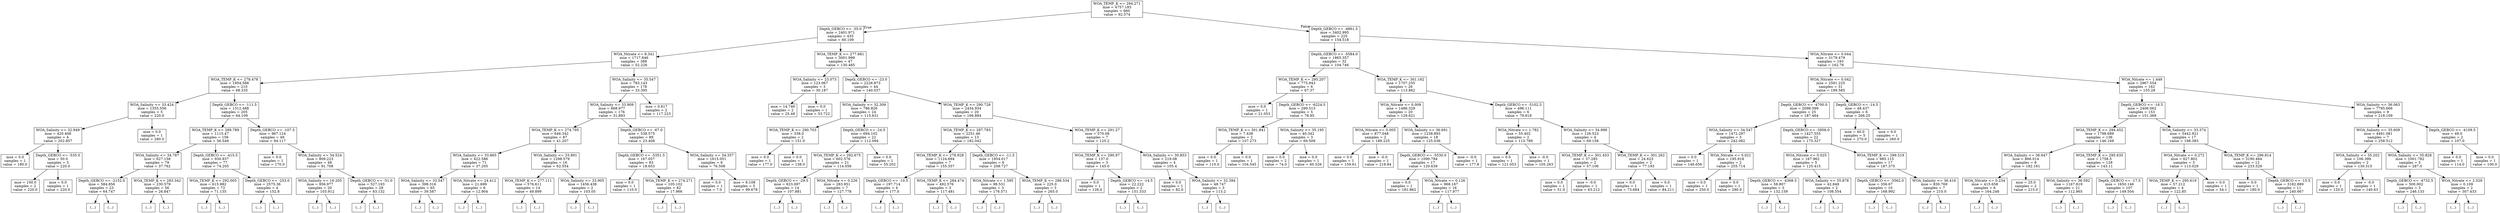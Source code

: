 digraph Tree {
node [shape=box] ;
0 [label="WOA_TEMP_K <= 294.271\nmse = 4757.183\nsamples = 660\nvalue = 92.574"] ;
1 [label="Depth_GEBCO <= -35.0\nmse = 2401.971\nsamples = 435\nvalue = 60.109"] ;
0 -> 1 [labeldistance=2.5, labelangle=45, headlabel="True"] ;
2 [label="WOA_Nitrate <= 8.341\nmse = 1717.846\nsamples = 388\nvalue = 52.226"] ;
1 -> 2 ;
3 [label="WOA_TEMP_K <= 278.478\nmse = 1954.588\nsamples = 210\nvalue = 68.335"] ;
2 -> 3 ;
4 [label="WOA_Salinity <= 33.424\nmse = 1355.556\nsamples = 5\nvalue = 220.0"] ;
3 -> 4 ;
5 [label="WOA_Salinity <= 32.949\nmse = 420.408\nsamples = 4\nvalue = 202.857"] ;
4 -> 5 ;
6 [label="mse = 0.0\nsamples = 1\nvalue = 180.0"] ;
5 -> 6 ;
7 [label="Depth_GEBCO <= -535.0\nmse = 50.0\nsamples = 3\nvalue = 220.0"] ;
5 -> 7 ;
8 [label="mse = 100.0\nsamples = 2\nvalue = 220.0"] ;
7 -> 8 ;
9 [label="mse = 0.0\nsamples = 1\nvalue = 220.0"] ;
7 -> 9 ;
10 [label="mse = 0.0\nsamples = 1\nvalue = 280.0"] ;
4 -> 10 ;
11 [label="Depth_GEBCO <= -111.5\nmse = 1312.488\nsamples = 205\nvalue = 64.109"] ;
3 -> 11 ;
12 [label="WOA_TEMP_K <= 289.789\nmse = 1115.47\nsamples = 156\nvalue = 56.549"] ;
11 -> 12 ;
13 [label="WOA_Salinity <= 34.787\nmse = 627.158\nsamples = 79\nvalue = 37.762"] ;
12 -> 13 ;
14 [label="Depth_GEBCO <= -2152.0\nmse = 584.856\nsamples = 23\nvalue = 64.747"] ;
13 -> 14 ;
15 [label="(...)"] ;
14 -> 15 ;
40 [label="(...)"] ;
14 -> 40 ;
57 [label="WOA_TEMP_K <= 283.342\nmse = 230.579\nsamples = 56\nvalue = 26.847"] ;
13 -> 57 ;
58 [label="(...)"] ;
57 -> 58 ;
75 [label="(...)"] ;
57 -> 75 ;
136 [label="Depth_GEBCO <= -415.5\nmse = 930.937\nsamples = 77\nvalue = 74.205"] ;
12 -> 136 ;
137 [label="WOA_TEMP_K <= 292.005\nmse = 615.982\nsamples = 73\nvalue = 71.135"] ;
136 -> 137 ;
138 [label="(...)"] ;
137 -> 138 ;
199 [label="(...)"] ;
137 -> 199 ;
264 [label="Depth_GEBCO <= -253.0\nmse = 2575.36\nsamples = 4\nvalue = 152.8"] ;
136 -> 264 ;
265 [label="(...)"] ;
264 -> 265 ;
268 [label="(...)"] ;
264 -> 268 ;
269 [label="Depth_GEBCO <= -107.5\nmse = 967.124\nsamples = 49\nvalue = 94.117"] ;
11 -> 269 ;
270 [label="mse = 0.0\nsamples = 1\nvalue = 170.0"] ;
269 -> 270 ;
271 [label="WOA_Salinity <= 34.524\nmse = 809.223\nsamples = 48\nvalue = 91.708"] ;
269 -> 271 ;
272 [label="WOA_Salinity <= 16.205\nmse = 956.977\nsamples = 20\nvalue = 103.912"] ;
271 -> 272 ;
273 [label="(...)"] ;
272 -> 273 ;
276 [label="(...)"] ;
272 -> 276 ;
311 [label="Depth_GEBCO <= -51.0\nmse = 527.193\nsamples = 28\nvalue = 83.132"] ;
271 -> 311 ;
312 [label="(...)"] ;
311 -> 312 ;
329 [label="(...)"] ;
311 -> 329 ;
352 [label="WOA_Salinity <= 35.547\nmse = 783.143\nsamples = 178\nvalue = 33.395"] ;
2 -> 352 ;
353 [label="WOA_Salinity <= 33.909\nmse = 668.977\nsamples = 176\nvalue = 31.893"] ;
352 -> 353 ;
354 [label="WOA_TEMP_K <= 274.795\nmse = 646.342\nsamples = 87\nvalue = 41.207"] ;
353 -> 354 ;
355 [label="WOA_Salinity <= 33.865\nmse = 422.586\nsamples = 71\nvalue = 37.205"] ;
354 -> 355 ;
356 [label="WOA_Salinity <= 33.547\nmse = 398.316\nsamples = 65\nvalue = 39.587"] ;
355 -> 356 ;
357 [label="(...)"] ;
356 -> 357 ;
388 [label="(...)"] ;
356 -> 388 ;
439 [label="WOA_Nitrate <= 24.412\nmse = 21.699\nsamples = 6\nvalue = 12.904"] ;
355 -> 439 ;
440 [label="(...)"] ;
439 -> 440 ;
443 [label="(...)"] ;
439 -> 443 ;
448 [label="WOA_Salinity <= 33.891\nmse = 1298.579\nsamples = 16\nvalue = 62.554"] ;
354 -> 448 ;
449 [label="WOA_TEMP_K <= 277.111\nmse = 576.611\nsamples = 14\nvalue = 49.899"] ;
448 -> 449 ;
450 [label="(...)"] ;
449 -> 450 ;
455 [label="(...)"] ;
449 -> 455 ;
476 [label="WOA_Salinity <= 33.905\nmse = 1456.438\nsamples = 2\nvalue = 103.05"] ;
448 -> 476 ;
477 [label="(...)"] ;
476 -> 477 ;
478 [label="(...)"] ;
476 -> 478 ;
479 [label="Depth_GEBCO <= -67.0\nmse = 538.575\nsamples = 89\nvalue = 23.408"] ;
353 -> 479 ;
480 [label="Depth_GEBCO <= -5351.5\nmse = 167.057\nsamples = 83\nvalue = 18.653"] ;
479 -> 480 ;
481 [label="mse = 0.0\nsamples = 1\nvalue = 110.0"] ;
480 -> 481 ;
482 [label="WOA_TEMP_K <= 274.271\nmse = 105.102\nsamples = 82\nvalue = 17.966"] ;
480 -> 482 ;
483 [label="(...)"] ;
482 -> 483 ;
500 [label="(...)"] ;
482 -> 500 ;
603 [label="WOA_Salinity <= 34.357\nmse = 1615.051\nsamples = 6\nvalue = 76.508"] ;
479 -> 603 ;
604 [label="mse = 0.0\nsamples = 1\nvalue = 7.0"] ;
603 -> 604 ;
605 [label="mse = 6.108\nsamples = 5\nvalue = 99.678"] ;
603 -> 605 ;
606 [label="mse = 0.617\nsamples = 2\nvalue = 117.223"] ;
352 -> 606 ;
607 [label="WOA_TEMP_K <= 277.681\nmse = 3001.999\nsamples = 47\nvalue = 130.485"] ;
1 -> 607 ;
608 [label="WOA_Salinity <= 23.073\nmse = 123.067\nsamples = 3\nvalue = 30.187"] ;
607 -> 608 ;
609 [label="mse = 14.746\nsamples = 2\nvalue = 25.48"] ;
608 -> 609 ;
610 [label="mse = 0.0\nsamples = 1\nvalue = 53.722"] ;
608 -> 610 ;
611 [label="Depth_GEBCO <= -23.0\nmse = 2226.873\nsamples = 44\nvalue = 140.037"] ;
607 -> 611 ;
612 [label="WOA_Salinity <= 32.309\nmse = 786.826\nsamples = 24\nvalue = 115.631"] ;
611 -> 612 ;
613 [label="WOA_TEMP_K <= 290.703\nmse = 338.0\nsamples = 2\nvalue = 151.0"] ;
612 -> 613 ;
614 [label="mse = 0.0\nsamples = 1\nvalue = 177.0"] ;
613 -> 614 ;
615 [label="mse = 0.0\nsamples = 1\nvalue = 138.0"] ;
613 -> 615 ;
616 [label="Depth_GEBCO <= -24.5\nmse = 694.102\nsamples = 22\nvalue = 112.094"] ;
612 -> 616 ;
617 [label="WOA_TEMP_K <= 292.675\nmse = 602.576\nsamples = 21\nvalue = 114.056"] ;
616 -> 617 ;
618 [label="Depth_GEBCO <= -29.5\nmse = 623.097\nsamples = 14\nvalue = 107.881"] ;
617 -> 618 ;
619 [label="(...)"] ;
618 -> 619 ;
630 [label="(...)"] ;
618 -> 630 ;
643 [label="WOA_Nitrate <= 0.226\nmse = 283.951\nsamples = 7\nvalue = 127.778"] ;
617 -> 643 ;
644 [label="(...)"] ;
643 -> 644 ;
645 [label="(...)"] ;
643 -> 645 ;
646 [label="mse = 0.0\nsamples = 1\nvalue = 55.202"] ;
616 -> 646 ;
647 [label="WOA_TEMP_K <= 290.728\nmse = 2434.934\nsamples = 20\nvalue = 166.884"] ;
611 -> 647 ;
648 [label="WOA_TEMP_K <= 287.783\nmse = 2251.46\nsamples = 13\nvalue = 182.042"] ;
647 -> 648 ;
649 [label="WOA_TEMP_K <= 278.928\nmse = 1124.694\nsamples = 7\nvalue = 155.357"] ;
648 -> 649 ;
650 [label="Depth_GEBCO <= -10.5\nmse = 197.714\nsamples = 4\nvalue = 177.0"] ;
649 -> 650 ;
651 [label="(...)"] ;
650 -> 651 ;
654 [label="(...)"] ;
650 -> 654 ;
657 [label="WOA_TEMP_K <= 284.474\nmse = 492.576\nsamples = 3\nvalue = 117.481"] ;
649 -> 657 ;
658 [label="(...)"] ;
657 -> 658 ;
661 [label="(...)"] ;
657 -> 661 ;
662 [label="Depth_GEBCO <= -11.5\nmse = 1954.017\nsamples = 6\nvalue = 208.727"] ;
648 -> 662 ;
663 [label="WOA_Nitrate <= 1.595\nmse = 98.531\nsamples = 3\nvalue = 176.571"] ;
662 -> 663 ;
664 [label="(...)"] ;
663 -> 664 ;
665 [label="(...)"] ;
663 -> 665 ;
668 [label="WOA_TEMP_K <= 288.534\nmse = 225.0\nsamples = 3\nvalue = 265.0"] ;
662 -> 668 ;
669 [label="(...)"] ;
668 -> 669 ;
670 [label="(...)"] ;
668 -> 670 ;
671 [label="WOA_TEMP_K <= 291.27\nmse = 570.08\nsamples = 7\nvalue = 125.2"] ;
647 -> 671 ;
672 [label="WOA_TEMP_K <= 290.97\nmse = 137.0\nsamples = 3\nvalue = 145.0"] ;
671 -> 672 ;
673 [label="mse = 0.0\nsamples = 1\nvalue = 126.0"] ;
672 -> 673 ;
674 [label="Depth_GEBCO <= -14.5\nmse = 22.222\nsamples = 2\nvalue = 151.333"] ;
672 -> 674 ;
675 [label="(...)"] ;
674 -> 675 ;
676 [label="(...)"] ;
674 -> 676 ;
677 [label="WOA_Salinity <= 30.853\nmse = 219.08\nsamples = 4\nvalue = 105.4"] ;
671 -> 677 ;
678 [label="mse = 0.0\nsamples = 1\nvalue = 82.0"] ;
677 -> 678 ;
679 [label="WOA_Salinity <= 32.394\nmse = 48.747\nsamples = 3\nvalue = 113.2"] ;
677 -> 679 ;
680 [label="(...)"] ;
679 -> 680 ;
681 [label="(...)"] ;
679 -> 681 ;
684 [label="Depth_GEBCO <= -4861.5\nmse = 3402.995\nsamples = 225\nvalue = 154.518"] ;
0 -> 684 [labeldistance=2.5, labelangle=-45, headlabel="False"] ;
685 [label="Depth_GEBCO <= -5584.0\nmse = 1865.357\nsamples = 32\nvalue = 104.746"] ;
684 -> 685 ;
686 [label="WOA_TEMP_K <= 295.207\nmse = 775.943\nsamples = 6\nvalue = 67.37"] ;
685 -> 686 ;
687 [label="mse = 0.0\nsamples = 1\nvalue = 21.053"] ;
686 -> 687 ;
688 [label="Depth_GEBCO <= -6224.5\nmse = 299.513\nsamples = 5\nvalue = 78.95"] ;
686 -> 688 ;
689 [label="WOA_TEMP_K <= 301.841\nmse = 7.438\nsamples = 2\nvalue = 107.273"] ;
688 -> 689 ;
690 [label="mse = 0.0\nsamples = 1\nvalue = 110.0"] ;
689 -> 690 ;
691 [label="mse = 0.0\nsamples = 1\nvalue = 104.545"] ;
689 -> 691 ;
692 [label="WOA_Salinity <= 35.195\nmse = 40.342\nsamples = 3\nvalue = 69.509"] ;
688 -> 692 ;
693 [label="mse = 0.0\nsamples = 2\nvalue = 74.0"] ;
692 -> 693 ;
694 [label="mse = 0.0\nsamples = 1\nvalue = 60.526"] ;
692 -> 694 ;
695 [label="WOA_TEMP_K <= 301.162\nmse = 1707.255\nsamples = 26\nvalue = 113.862"] ;
685 -> 695 ;
696 [label="WOA_Nitrate <= 0.009\nmse = 1486.329\nsamples = 20\nvalue = 129.621"] ;
695 -> 696 ;
697 [label="WOA_Nitrate <= 0.005\nmse = 877.048\nsamples = 2\nvalue = 189.225"] ;
696 -> 697 ;
698 [label="mse = 0.0\nsamples = 1\nvalue = 159.61"] ;
697 -> 698 ;
699 [label="mse = -0.0\nsamples = 1\nvalue = 218.84"] ;
697 -> 699 ;
700 [label="WOA_Salinity <= 36.691\nmse = 1238.893\nsamples = 18\nvalue = 125.036"] ;
696 -> 700 ;
701 [label="Depth_GEBCO <= -5530.0\nmse = 1090.794\nsamples = 17\nvalue = 120.639"] ;
700 -> 701 ;
702 [label="mse = 0.0\nsamples = 1\nvalue = 181.862"] ;
701 -> 702 ;
703 [label="WOA_Nitrate <= 0.126\nmse = 968.167\nsamples = 16\nvalue = 117.977"] ;
701 -> 703 ;
704 [label="(...)"] ;
703 -> 704 ;
717 [label="(...)"] ;
703 -> 717 ;
734 [label="mse = -0.0\nsamples = 1\nvalue = 177.8"] ;
700 -> 734 ;
735 [label="Depth_GEBCO <= -5102.5\nmse = 496.111\nsamples = 6\nvalue = 79.919"] ;
695 -> 735 ;
736 [label="WOA_Nitrate <= 1.782\nmse = 55.402\nsamples = 2\nvalue = 115.789"] ;
735 -> 736 ;
737 [label="mse = 0.0\nsamples = 1\nvalue = 121.053"] ;
736 -> 737 ;
738 [label="mse = -0.0\nsamples = 1\nvalue = 105.263"] ;
736 -> 738 ;
739 [label="WOA_Salinity <= 34.998\nmse = 126.523\nsamples = 4\nvalue = 69.158"] ;
735 -> 739 ;
740 [label="WOA_TEMP_K <= 301.453\nmse = 37.285\nsamples = 2\nvalue = 57.106"] ;
739 -> 740 ;
741 [label="mse = 0.0\nsamples = 1\nvalue = 51.0"] ;
740 -> 741 ;
742 [label="mse = -0.0\nsamples = 1\nvalue = 63.212"] ;
740 -> 742 ;
743 [label="WOA_TEMP_K <= 301.262\nmse = 24.623\nsamples = 2\nvalue = 77.193"] ;
739 -> 743 ;
744 [label="mse = 0.0\nsamples = 1\nvalue = 73.684"] ;
743 -> 744 ;
745 [label="mse = 0.0\nsamples = 1\nvalue = 84.211"] ;
743 -> 745 ;
746 [label="WOA_Nitrate <= 0.044\nmse = 3179.479\nsamples = 193\nvalue = 162.76"] ;
684 -> 746 ;
747 [label="WOA_Nitrate <= 0.042\nmse = 2591.225\nsamples = 31\nvalue = 199.585"] ;
746 -> 747 ;
748 [label="Depth_GEBCO <= -4700.0\nmse = 2098.599\nsamples = 25\nvalue = 187.464"] ;
747 -> 748 ;
749 [label="WOA_Salinity <= 34.547\nmse = 1472.297\nsamples = 3\nvalue = 242.082"] ;
748 -> 749 ;
750 [label="mse = 0.0\nsamples = 1\nvalue = 146.656"] ;
749 -> 750 ;
751 [label="WOA_Nitrate <= 0.021\nmse = 195.918\nsamples = 2\nvalue = 255.714"] ;
749 -> 751 ;
752 [label="mse = 0.0\nsamples = 1\nvalue = 250.0"] ;
751 -> 752 ;
753 [label="mse = 0.0\nsamples = 1\nvalue = 290.0"] ;
751 -> 753 ;
754 [label="Depth_GEBCO <= -3958.0\nmse = 1427.555\nsamples = 22\nvalue = 175.327"] ;
748 -> 754 ;
755 [label="WOA_Nitrate <= 0.025\nmse = 167.962\nsamples = 5\nvalue = 125.415"] ;
754 -> 755 ;
756 [label="Depth_GEBCO <= -4368.5\nmse = 58.807\nsamples = 3\nvalue = 132.159"] ;
755 -> 756 ;
757 [label="(...)"] ;
756 -> 757 ;
760 [label="(...)"] ;
756 -> 760 ;
761 [label="WOA_Salinity <= 35.878\nmse = 42.849\nsamples = 2\nvalue = 108.554"] ;
755 -> 761 ;
762 [label="(...)"] ;
761 -> 762 ;
763 [label="(...)"] ;
761 -> 763 ;
764 [label="WOA_TEMP_K <= 299.519\nmse = 985.115\nsamples = 17\nvalue = 187.375"] ;
754 -> 764 ;
765 [label="Depth_GEBCO <= -3562.0\nmse = 356.67\nsamples = 10\nvalue = 168.992"] ;
764 -> 765 ;
766 [label="(...)"] ;
765 -> 766 ;
767 [label="(...)"] ;
765 -> 767 ;
778 [label="WOA_Salinity <= 36.416\nmse = 830.769\nsamples = 7\nvalue = 210.0"] ;
764 -> 778 ;
779 [label="(...)"] ;
778 -> 779 ;
786 [label="(...)"] ;
778 -> 786 ;
787 [label="Depth_GEBCO <= -14.5\nmse = 48.437\nsamples = 6\nvalue = 266.25"] ;
747 -> 787 ;
788 [label="mse = 40.0\nsamples = 5\nvalue = 270.0"] ;
787 -> 788 ;
789 [label="mse = 0.0\nsamples = 1\nvalue = 260.0"] ;
787 -> 789 ;
790 [label="WOA_Nitrate <= 1.449\nmse = 2967.554\nsamples = 162\nvalue = 155.28"] ;
746 -> 790 ;
791 [label="Depth_GEBCO <= -16.5\nmse = 2406.062\nsamples = 153\nvalue = 151.369"] ;
790 -> 791 ;
792 [label="WOA_TEMP_K <= 294.452\nmse = 1798.689\nsamples = 136\nvalue = 146.169"] ;
791 -> 792 ;
793 [label="WOA_Salinity <= 36.647\nmse = 866.014\nsamples = 8\nvalue = 182.161"] ;
792 -> 793 ;
794 [label="WOA_Nitrate <= 0.234\nmse = 415.658\nsamples = 6\nvalue = 164.248"] ;
793 -> 794 ;
795 [label="(...)"] ;
794 -> 795 ;
796 [label="(...)"] ;
794 -> 796 ;
797 [label="mse = 25.0\nsamples = 2\nvalue = 215.0"] ;
793 -> 797 ;
798 [label="WOA_TEMP_K <= 295.635\nmse = 1758.5\nsamples = 128\nvalue = 143.11"] ;
792 -> 798 ;
799 [label="WOA_Salinity <= 36.592\nmse = 1167.819\nsamples = 21\nvalue = 112.965"] ;
798 -> 799 ;
800 [label="(...)"] ;
799 -> 800 ;
821 [label="(...)"] ;
799 -> 821 ;
830 [label="Depth_GEBCO <= -17.5\nmse = 1650.146\nsamples = 107\nvalue = 149.504"] ;
798 -> 830 ;
831 [label="(...)"] ;
830 -> 831 ;
998 [label="(...)"] ;
830 -> 998 ;
999 [label="WOA_Salinity <= 33.374\nmse = 5442.921\nsamples = 17\nvalue = 198.383"] ;
791 -> 999 ;
1000 [label="WOA_Nitrate <= 0.272\nmse = 627.802\nsamples = 5\nvalue = 113.029"] ;
999 -> 1000 ;
1001 [label="WOA_TEMP_K <= 295.619\nmse = 57.212\nsamples = 4\nvalue = 122.85"] ;
1000 -> 1001 ;
1002 [label="(...)"] ;
1001 -> 1002 ;
1003 [label="(...)"] ;
1001 -> 1003 ;
1008 [label="mse = 0.0\nsamples = 1\nvalue = 54.1"] ;
1000 -> 1008 ;
1009 [label="WOA_TEMP_K <= 296.814\nmse = 3190.484\nsamples = 12\nvalue = 233.529"] ;
999 -> 1009 ;
1010 [label="mse = 0.0\nsamples = 1\nvalue = 180.0"] ;
1009 -> 1010 ;
1011 [label="Depth_GEBCO <= -15.5\nmse = 3182.889\nsamples = 11\nvalue = 240.667"] ;
1009 -> 1011 ;
1012 [label="(...)"] ;
1011 -> 1012 ;
1013 [label="(...)"] ;
1011 -> 1013 ;
1020 [label="WOA_Salinity <= 36.063\nmse = 7795.666\nsamples = 9\nvalue = 218.109"] ;
790 -> 1020 ;
1021 [label="WOA_Salinity <= 35.609\nmse = 4491.081\nsamples = 7\nvalue = 258.512"] ;
1020 -> 1021 ;
1022 [label="WOA_Salinity <= 35.202\nmse = 106.399\nsamples = 2\nvalue = 130.315"] ;
1021 -> 1022 ;
1023 [label="mse = 0.0\nsamples = 1\nvalue = 120.0"] ;
1022 -> 1023 ;
1024 [label="mse = -0.0\nsamples = 1\nvalue = 140.63"] ;
1022 -> 1024 ;
1025 [label="WOA_Salinity <= 35.828\nmse = 1001.782\nsamples = 5\nvalue = 287.0"] ;
1021 -> 1025 ;
1026 [label="Depth_GEBCO <= -4732.5\nmse = 500.002\nsamples = 3\nvalue = 246.133"] ;
1025 -> 1026 ;
1027 [label="(...)"] ;
1026 -> 1027 ;
1028 [label="(...)"] ;
1026 -> 1028 ;
1031 [label="WOA_Nitrate <= 2.529\nmse = 0.109\nsamples = 2\nvalue = 307.433"] ;
1025 -> 1031 ;
1032 [label="(...)"] ;
1031 -> 1032 ;
1033 [label="(...)"] ;
1031 -> 1033 ;
1034 [label="Depth_GEBCO <= -4109.5\nmse = 49.0\nsamples = 2\nvalue = 107.0"] ;
1020 -> 1034 ;
1035 [label="mse = 0.0\nsamples = 1\nvalue = 114.0"] ;
1034 -> 1035 ;
1036 [label="mse = 0.0\nsamples = 1\nvalue = 100.0"] ;
1034 -> 1036 ;
}